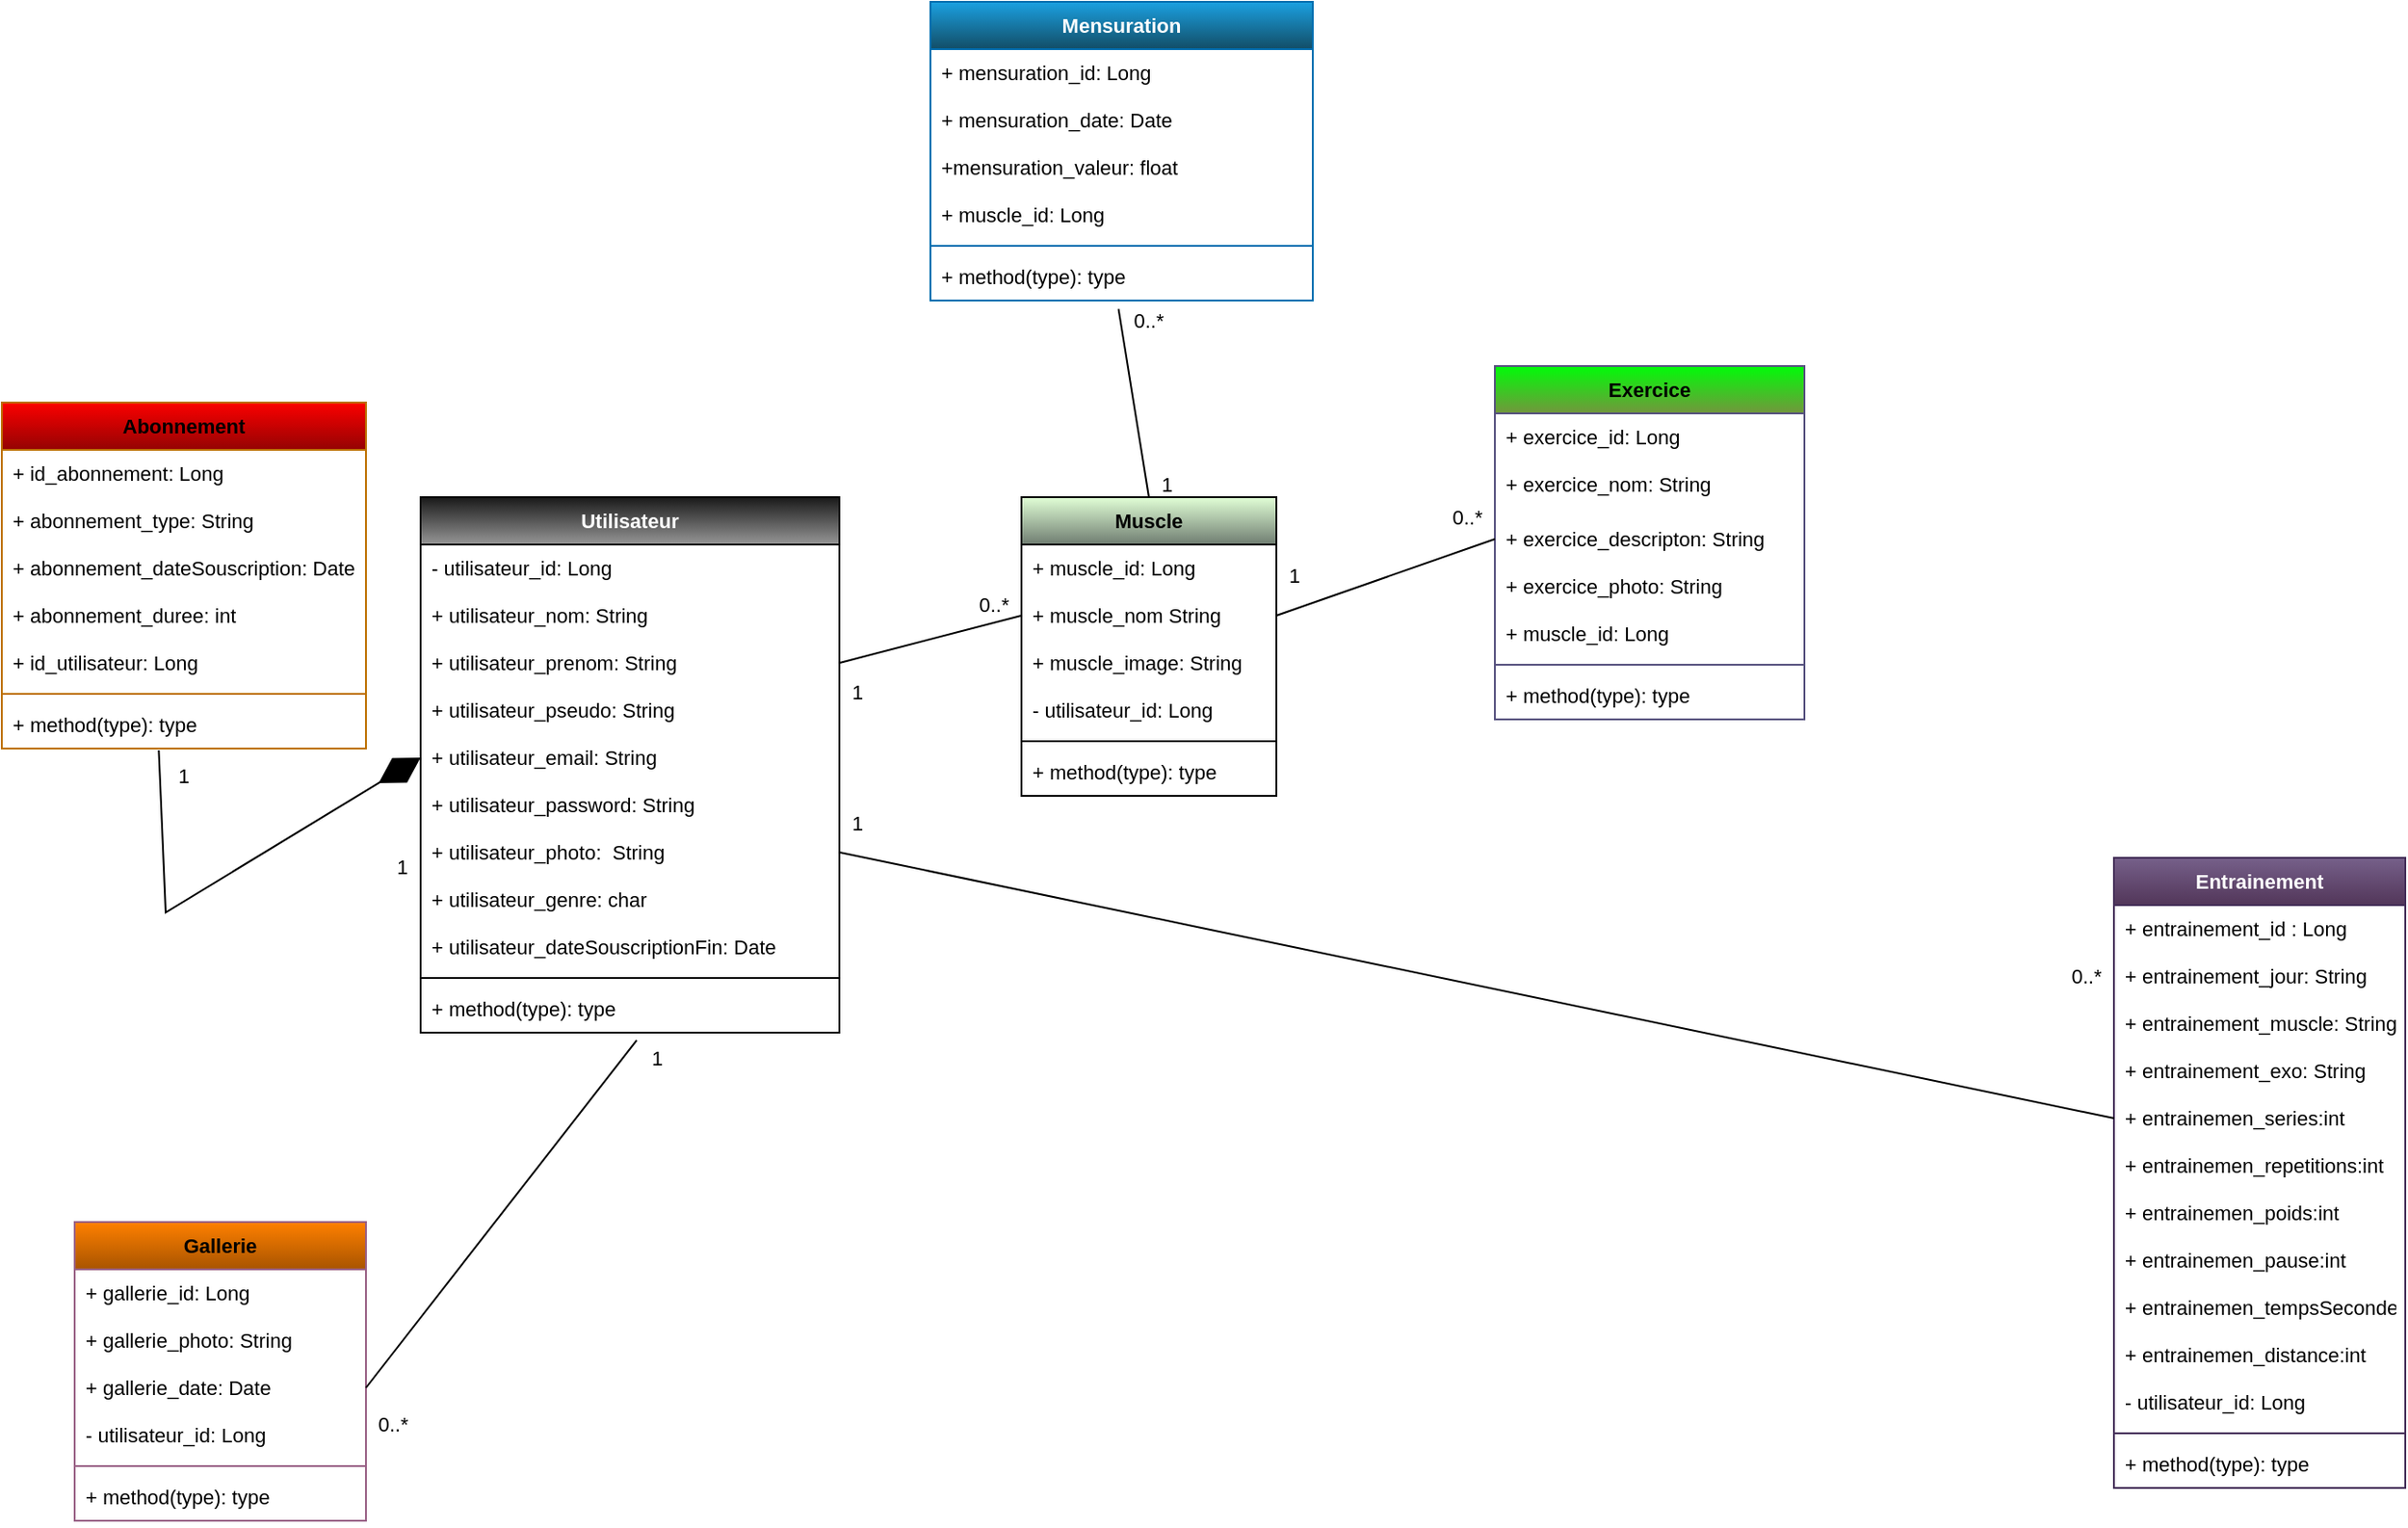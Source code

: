<mxfile version="20.8.16" type="device"><diagram name="Page-1" id="GtJq1-gi2OG3j1ui8bxU"><mxGraphModel dx="1003" dy="1511" grid="1" gridSize="10" guides="1" tooltips="1" connect="1" arrows="1" fold="1" page="1" pageScale="1" pageWidth="1600" pageHeight="900" math="0" shadow="0"><root><mxCell id="0"/><mxCell id="1" parent="0"/><mxCell id="TCny6famTb7XUTwZRdns-1" value="Utilisateur" style="swimlane;fontStyle=1;align=center;verticalAlign=top;childLayout=stackLayout;horizontal=1;startSize=26;horizontalStack=0;resizeParent=1;resizeParentMax=0;resizeLast=0;collapsible=1;marginBottom=0;fontSize=11;labelBackgroundColor=none;labelBorderColor=none;fillColor=#191919;fontColor=#FFFFFF;gradientColor=#969696;" parent="1" vertex="1"><mxGeometry x="280" y="82" width="230" height="294" as="geometry"><mxRectangle x="230" y="80" width="100" height="30" as="alternateBounds"/></mxGeometry></mxCell><mxCell id="TCny6famTb7XUTwZRdns-2" value="- utilisateur_id: Long" style="text;strokeColor=none;fillColor=none;align=left;verticalAlign=top;spacingLeft=4;spacingRight=4;overflow=hidden;rotatable=0;points=[[0,0.5],[1,0.5]];portConstraint=eastwest;fontSize=11;" parent="TCny6famTb7XUTwZRdns-1" vertex="1"><mxGeometry y="26" width="230" height="26" as="geometry"/></mxCell><mxCell id="TCny6famTb7XUTwZRdns-3" value="+ utilisateur_nom: String" style="text;strokeColor=none;fillColor=none;align=left;verticalAlign=top;spacingLeft=4;spacingRight=4;overflow=hidden;rotatable=0;points=[[0,0.5],[1,0.5]];portConstraint=eastwest;fontSize=11;" parent="TCny6famTb7XUTwZRdns-1" vertex="1"><mxGeometry y="52" width="230" height="26" as="geometry"/></mxCell><mxCell id="TCny6famTb7XUTwZRdns-4" value="+ utilisateur_prenom: String" style="text;strokeColor=none;fillColor=none;align=left;verticalAlign=top;spacingLeft=4;spacingRight=4;overflow=hidden;rotatable=0;points=[[0,0.5],[1,0.5]];portConstraint=eastwest;fontSize=11;" parent="TCny6famTb7XUTwZRdns-1" vertex="1"><mxGeometry y="78" width="230" height="26" as="geometry"/></mxCell><mxCell id="TCny6famTb7XUTwZRdns-5" value="+ utilisateur_pseudo: String" style="text;strokeColor=none;fillColor=none;align=left;verticalAlign=top;spacingLeft=4;spacingRight=4;overflow=hidden;rotatable=0;points=[[0,0.5],[1,0.5]];portConstraint=eastwest;fontSize=11;" parent="TCny6famTb7XUTwZRdns-1" vertex="1"><mxGeometry y="104" width="230" height="26" as="geometry"/></mxCell><mxCell id="TCny6famTb7XUTwZRdns-6" value="+ utilisateur_email: String" style="text;strokeColor=none;fillColor=none;align=left;verticalAlign=top;spacingLeft=4;spacingRight=4;overflow=hidden;rotatable=0;points=[[0,0.5],[1,0.5]];portConstraint=eastwest;fontSize=11;" parent="TCny6famTb7XUTwZRdns-1" vertex="1"><mxGeometry y="130" width="230" height="26" as="geometry"/></mxCell><mxCell id="TCny6famTb7XUTwZRdns-8" value="+ utilisateur_password: String" style="text;strokeColor=none;fillColor=none;align=left;verticalAlign=top;spacingLeft=4;spacingRight=4;overflow=hidden;rotatable=0;points=[[0,0.5],[1,0.5]];portConstraint=eastwest;fontSize=11;" parent="TCny6famTb7XUTwZRdns-1" vertex="1"><mxGeometry y="156" width="230" height="26" as="geometry"/></mxCell><mxCell id="TCny6famTb7XUTwZRdns-9" value="+ utilisateur_photo:  String" style="text;strokeColor=none;fillColor=none;align=left;verticalAlign=top;spacingLeft=4;spacingRight=4;overflow=hidden;rotatable=0;points=[[0,0.5],[1,0.5]];portConstraint=eastwest;fontSize=11;" parent="TCny6famTb7XUTwZRdns-1" vertex="1"><mxGeometry y="182" width="230" height="26" as="geometry"/></mxCell><mxCell id="TCny6famTb7XUTwZRdns-10" value="+ utilisateur_genre: char" style="text;strokeColor=none;fillColor=none;align=left;verticalAlign=top;spacingLeft=4;spacingRight=4;overflow=hidden;rotatable=0;points=[[0,0.5],[1,0.5]];portConstraint=eastwest;fontSize=11;" parent="TCny6famTb7XUTwZRdns-1" vertex="1"><mxGeometry y="208" width="230" height="26" as="geometry"/></mxCell><mxCell id="TCny6famTb7XUTwZRdns-11" value="+ utilisateur_dateSouscriptionFin: Date" style="text;strokeColor=none;fillColor=none;align=left;verticalAlign=top;spacingLeft=4;spacingRight=4;overflow=hidden;rotatable=0;points=[[0,0.5],[1,0.5]];portConstraint=eastwest;labelBackgroundColor=#FFFFFF;labelBorderColor=none;fontSize=11;fontColor=#000000;" parent="TCny6famTb7XUTwZRdns-1" vertex="1"><mxGeometry y="234" width="230" height="26" as="geometry"/></mxCell><mxCell id="TCny6famTb7XUTwZRdns-12" value="" style="line;strokeWidth=1;fillColor=none;align=left;verticalAlign=middle;spacingTop=-1;spacingLeft=3;spacingRight=3;rotatable=0;labelPosition=right;points=[];portConstraint=eastwest;strokeColor=inherit;fontSize=11;" parent="TCny6famTb7XUTwZRdns-1" vertex="1"><mxGeometry y="260" width="230" height="8" as="geometry"/></mxCell><mxCell id="TCny6famTb7XUTwZRdns-13" value="+ method(type): type" style="text;strokeColor=none;fillColor=none;align=left;verticalAlign=top;spacingLeft=4;spacingRight=4;overflow=hidden;rotatable=0;points=[[0,0.5],[1,0.5]];portConstraint=eastwest;fontSize=11;" parent="TCny6famTb7XUTwZRdns-1" vertex="1"><mxGeometry y="268" width="230" height="26" as="geometry"/></mxCell><mxCell id="TCny6famTb7XUTwZRdns-14" value="Abonnement" style="swimlane;fontStyle=1;align=center;verticalAlign=top;childLayout=stackLayout;horizontal=1;startSize=26;horizontalStack=0;resizeParent=1;resizeParentMax=0;resizeLast=0;collapsible=1;marginBottom=0;fillColor=#FC0000;strokeColor=#BD7000;fontColor=#000000;gradientColor=#940303;fontSize=11;" parent="1" vertex="1"><mxGeometry x="50" y="30" width="200" height="190" as="geometry"/></mxCell><mxCell id="TCny6famTb7XUTwZRdns-15" value="+ id_abonnement: Long" style="text;strokeColor=none;fillColor=none;align=left;verticalAlign=top;spacingLeft=4;spacingRight=4;overflow=hidden;rotatable=0;points=[[0,0.5],[1,0.5]];portConstraint=eastwest;fontSize=11;" parent="TCny6famTb7XUTwZRdns-14" vertex="1"><mxGeometry y="26" width="200" height="26" as="geometry"/></mxCell><mxCell id="TCny6famTb7XUTwZRdns-16" value="+ abonnement_type: String" style="text;strokeColor=none;fillColor=none;align=left;verticalAlign=top;spacingLeft=4;spacingRight=4;overflow=hidden;rotatable=0;points=[[0,0.5],[1,0.5]];portConstraint=eastwest;fontSize=11;" parent="TCny6famTb7XUTwZRdns-14" vertex="1"><mxGeometry y="52" width="200" height="26" as="geometry"/></mxCell><mxCell id="TCny6famTb7XUTwZRdns-17" value="+ abonnement_dateSouscription: Date" style="text;strokeColor=none;fillColor=none;align=left;verticalAlign=top;spacingLeft=4;spacingRight=4;overflow=hidden;rotatable=0;points=[[0,0.5],[1,0.5]];portConstraint=eastwest;labelBackgroundColor=#FFFFFF;labelBorderColor=none;fontSize=11;fontColor=#000000;" parent="TCny6famTb7XUTwZRdns-14" vertex="1"><mxGeometry y="78" width="200" height="26" as="geometry"/></mxCell><mxCell id="TCny6famTb7XUTwZRdns-18" value="+ abonnement_duree: int" style="text;strokeColor=none;fillColor=none;align=left;verticalAlign=top;spacingLeft=4;spacingRight=4;overflow=hidden;rotatable=0;points=[[0,0.5],[1,0.5]];portConstraint=eastwest;labelBackgroundColor=#FFFFFF;labelBorderColor=none;fontSize=11;fontColor=#000000;" parent="TCny6famTb7XUTwZRdns-14" vertex="1"><mxGeometry y="104" width="200" height="26" as="geometry"/></mxCell><mxCell id="TCny6famTb7XUTwZRdns-19" value="+ id_utilisateur: Long" style="text;strokeColor=none;fillColor=none;align=left;verticalAlign=top;spacingLeft=4;spacingRight=4;overflow=hidden;rotatable=0;points=[[0,0.5],[1,0.5]];portConstraint=eastwest;fontSize=11;" parent="TCny6famTb7XUTwZRdns-14" vertex="1"><mxGeometry y="130" width="200" height="26" as="geometry"/></mxCell><mxCell id="TCny6famTb7XUTwZRdns-20" value="" style="line;strokeWidth=1;fillColor=none;align=left;verticalAlign=middle;spacingTop=-1;spacingLeft=3;spacingRight=3;rotatable=0;labelPosition=right;points=[];portConstraint=eastwest;strokeColor=inherit;fontSize=11;" parent="TCny6famTb7XUTwZRdns-14" vertex="1"><mxGeometry y="156" width="200" height="8" as="geometry"/></mxCell><mxCell id="TCny6famTb7XUTwZRdns-21" value="+ method(type): type" style="text;strokeColor=none;fillColor=none;align=left;verticalAlign=top;spacingLeft=4;spacingRight=4;overflow=hidden;rotatable=0;points=[[0,0.5],[1,0.5]];portConstraint=eastwest;fontSize=11;" parent="TCny6famTb7XUTwZRdns-14" vertex="1"><mxGeometry y="164" width="200" height="26" as="geometry"/></mxCell><mxCell id="TCny6famTb7XUTwZRdns-22" value="Gallerie" style="swimlane;fontStyle=1;align=center;verticalAlign=top;childLayout=stackLayout;horizontal=1;startSize=26;horizontalStack=0;resizeParent=1;resizeParentMax=0;resizeLast=0;collapsible=1;marginBottom=0;fillColor=#FF8000;strokeColor=#996185;gradientColor=#A85400;fontSize=11;" parent="1" vertex="1"><mxGeometry x="90" y="480" width="160" height="164" as="geometry"/></mxCell><mxCell id="TCny6famTb7XUTwZRdns-23" value="+ gallerie_id: Long" style="text;strokeColor=none;fillColor=none;align=left;verticalAlign=top;spacingLeft=4;spacingRight=4;overflow=hidden;rotatable=0;points=[[0,0.5],[1,0.5]];portConstraint=eastwest;fontSize=11;" parent="TCny6famTb7XUTwZRdns-22" vertex="1"><mxGeometry y="26" width="160" height="26" as="geometry"/></mxCell><mxCell id="TCny6famTb7XUTwZRdns-24" value="+ gallerie_photo: String" style="text;strokeColor=none;fillColor=none;align=left;verticalAlign=top;spacingLeft=4;spacingRight=4;overflow=hidden;rotatable=0;points=[[0,0.5],[1,0.5]];portConstraint=eastwest;fontSize=11;" parent="TCny6famTb7XUTwZRdns-22" vertex="1"><mxGeometry y="52" width="160" height="26" as="geometry"/></mxCell><mxCell id="TCny6famTb7XUTwZRdns-25" value="+ gallerie_date: Date" style="text;strokeColor=none;fillColor=none;align=left;verticalAlign=top;spacingLeft=4;spacingRight=4;overflow=hidden;rotatable=0;points=[[0,0.5],[1,0.5]];portConstraint=eastwest;fontSize=11;" parent="TCny6famTb7XUTwZRdns-22" vertex="1"><mxGeometry y="78" width="160" height="26" as="geometry"/></mxCell><mxCell id="TCny6famTb7XUTwZRdns-123" value="- utilisateur_id: Long" style="text;strokeColor=none;fillColor=none;align=left;verticalAlign=top;spacingLeft=4;spacingRight=4;overflow=hidden;rotatable=0;points=[[0,0.5],[1,0.5]];portConstraint=eastwest;fontSize=11;" parent="TCny6famTb7XUTwZRdns-22" vertex="1"><mxGeometry y="104" width="160" height="26" as="geometry"/></mxCell><mxCell id="TCny6famTb7XUTwZRdns-27" value="" style="line;strokeWidth=1;fillColor=none;align=left;verticalAlign=middle;spacingTop=-1;spacingLeft=3;spacingRight=3;rotatable=0;labelPosition=right;points=[];portConstraint=eastwest;strokeColor=inherit;fontSize=11;" parent="TCny6famTb7XUTwZRdns-22" vertex="1"><mxGeometry y="130" width="160" height="8" as="geometry"/></mxCell><mxCell id="TCny6famTb7XUTwZRdns-28" value="+ method(type): type" style="text;strokeColor=none;fillColor=none;align=left;verticalAlign=top;spacingLeft=4;spacingRight=4;overflow=hidden;rotatable=0;points=[[0,0.5],[1,0.5]];portConstraint=eastwest;fontSize=11;" parent="TCny6famTb7XUTwZRdns-22" vertex="1"><mxGeometry y="138" width="160" height="26" as="geometry"/></mxCell><mxCell id="TCny6famTb7XUTwZRdns-47" value="Entrainement" style="swimlane;fontStyle=1;align=center;verticalAlign=top;childLayout=stackLayout;horizontal=1;startSize=26;horizontalStack=0;resizeParent=1;resizeParentMax=0;resizeLast=0;collapsible=1;marginBottom=0;fillColor=#76608A;fontColor=#ffffff;strokeColor=#432D57;gradientColor=#523659;fontSize=11;" parent="1" vertex="1"><mxGeometry x="1210" y="280" width="160" height="346" as="geometry"/></mxCell><mxCell id="TCny6famTb7XUTwZRdns-48" value="+ entrainement_id : Long" style="text;strokeColor=none;fillColor=none;align=left;verticalAlign=top;spacingLeft=4;spacingRight=4;overflow=hidden;rotatable=0;points=[[0,0.5],[1,0.5]];portConstraint=eastwest;fontSize=11;" parent="TCny6famTb7XUTwZRdns-47" vertex="1"><mxGeometry y="26" width="160" height="26" as="geometry"/></mxCell><mxCell id="TCny6famTb7XUTwZRdns-49" value="+ entrainement_jour: String" style="text;strokeColor=none;fillColor=none;align=left;verticalAlign=top;spacingLeft=4;spacingRight=4;overflow=hidden;rotatable=0;points=[[0,0.5],[1,0.5]];portConstraint=eastwest;fontSize=11;" parent="TCny6famTb7XUTwZRdns-47" vertex="1"><mxGeometry y="52" width="160" height="26" as="geometry"/></mxCell><mxCell id="eXZTXSja8pm-7ieXgw4r-3" value="+ entrainement_muscle: String" style="text;strokeColor=none;fillColor=none;align=left;verticalAlign=top;spacingLeft=4;spacingRight=4;overflow=hidden;rotatable=0;points=[[0,0.5],[1,0.5]];portConstraint=eastwest;fontSize=11;" vertex="1" parent="TCny6famTb7XUTwZRdns-47"><mxGeometry y="78" width="160" height="26" as="geometry"/></mxCell><mxCell id="eXZTXSja8pm-7ieXgw4r-4" value="+ entrainement_exo: String" style="text;strokeColor=none;fillColor=none;align=left;verticalAlign=top;spacingLeft=4;spacingRight=4;overflow=hidden;rotatable=0;points=[[0,0.5],[1,0.5]];portConstraint=eastwest;fontSize=11;" vertex="1" parent="TCny6famTb7XUTwZRdns-47"><mxGeometry y="104" width="160" height="26" as="geometry"/></mxCell><mxCell id="TCny6famTb7XUTwZRdns-61" value="+ entrainemen_series:int" style="text;strokeColor=none;fillColor=none;align=left;verticalAlign=top;spacingLeft=4;spacingRight=4;overflow=hidden;rotatable=0;points=[[0,0.5],[1,0.5]];portConstraint=eastwest;fontSize=11;" parent="TCny6famTb7XUTwZRdns-47" vertex="1"><mxGeometry y="130" width="160" height="26" as="geometry"/></mxCell><mxCell id="TCny6famTb7XUTwZRdns-62" value="+ entrainemen_repetitions:int" style="text;strokeColor=none;fillColor=none;align=left;verticalAlign=top;spacingLeft=4;spacingRight=4;overflow=hidden;rotatable=0;points=[[0,0.5],[1,0.5]];portConstraint=eastwest;fontSize=11;" parent="TCny6famTb7XUTwZRdns-47" vertex="1"><mxGeometry y="156" width="160" height="26" as="geometry"/></mxCell><mxCell id="TCny6famTb7XUTwZRdns-60" value="+ entrainemen_poids:int" style="text;strokeColor=none;fillColor=none;align=left;verticalAlign=top;spacingLeft=4;spacingRight=4;overflow=hidden;rotatable=0;points=[[0,0.5],[1,0.5]];portConstraint=eastwest;fontSize=11;" parent="TCny6famTb7XUTwZRdns-47" vertex="1"><mxGeometry y="182" width="160" height="26" as="geometry"/></mxCell><mxCell id="TCny6famTb7XUTwZRdns-63" value="+ entrainemen_pause:int" style="text;strokeColor=none;fillColor=none;align=left;verticalAlign=top;spacingLeft=4;spacingRight=4;overflow=hidden;rotatable=0;points=[[0,0.5],[1,0.5]];portConstraint=eastwest;fontSize=11;" parent="TCny6famTb7XUTwZRdns-47" vertex="1"><mxGeometry y="208" width="160" height="26" as="geometry"/></mxCell><mxCell id="TCny6famTb7XUTwZRdns-64" value="+ entrainemen_tempsSecondes:int" style="text;strokeColor=none;fillColor=none;align=left;verticalAlign=top;spacingLeft=4;spacingRight=4;overflow=hidden;rotatable=0;points=[[0,0.5],[1,0.5]];portConstraint=eastwest;fontSize=11;" parent="TCny6famTb7XUTwZRdns-47" vertex="1"><mxGeometry y="234" width="160" height="26" as="geometry"/></mxCell><mxCell id="TCny6famTb7XUTwZRdns-65" value="+ entrainemen_distance:int" style="text;strokeColor=none;fillColor=none;align=left;verticalAlign=top;spacingLeft=4;spacingRight=4;overflow=hidden;rotatable=0;points=[[0,0.5],[1,0.5]];portConstraint=eastwest;fontSize=11;" parent="TCny6famTb7XUTwZRdns-47" vertex="1"><mxGeometry y="260" width="160" height="26" as="geometry"/></mxCell><mxCell id="eXZTXSja8pm-7ieXgw4r-2" value="- utilisateur_id: Long" style="text;strokeColor=none;fillColor=none;align=left;verticalAlign=top;spacingLeft=4;spacingRight=4;overflow=hidden;rotatable=0;points=[[0,0.5],[1,0.5]];portConstraint=eastwest;fontSize=11;" vertex="1" parent="TCny6famTb7XUTwZRdns-47"><mxGeometry y="286" width="160" height="26" as="geometry"/></mxCell><mxCell id="TCny6famTb7XUTwZRdns-55" value="" style="line;strokeWidth=1;fillColor=none;align=left;verticalAlign=middle;spacingTop=-1;spacingLeft=3;spacingRight=3;rotatable=0;labelPosition=right;points=[];portConstraint=eastwest;strokeColor=inherit;fontSize=11;" parent="TCny6famTb7XUTwZRdns-47" vertex="1"><mxGeometry y="312" width="160" height="8" as="geometry"/></mxCell><mxCell id="TCny6famTb7XUTwZRdns-56" value="+ method(type): type" style="text;strokeColor=none;fillColor=none;align=left;verticalAlign=top;spacingLeft=4;spacingRight=4;overflow=hidden;rotatable=0;points=[[0,0.5],[1,0.5]];portConstraint=eastwest;fontSize=11;" parent="TCny6famTb7XUTwZRdns-47" vertex="1"><mxGeometry y="320" width="160" height="26" as="geometry"/></mxCell><mxCell id="TCny6famTb7XUTwZRdns-68" value="Exercice" style="swimlane;fontStyle=1;align=center;verticalAlign=top;childLayout=stackLayout;horizontal=1;startSize=26;horizontalStack=0;resizeParent=1;resizeParentMax=0;resizeLast=0;collapsible=1;marginBottom=0;fillColor=#00FC08;strokeColor=#56517e;gradientColor=#73963D;fontSize=11;" parent="1" vertex="1"><mxGeometry x="870" y="10" width="170" height="194" as="geometry"/></mxCell><mxCell id="TCny6famTb7XUTwZRdns-69" value="+ exercice_id: Long" style="text;strokeColor=none;fillColor=none;align=left;verticalAlign=top;spacingLeft=4;spacingRight=4;overflow=hidden;rotatable=0;points=[[0,0.5],[1,0.5]];portConstraint=eastwest;fontSize=11;" parent="TCny6famTb7XUTwZRdns-68" vertex="1"><mxGeometry y="26" width="170" height="26" as="geometry"/></mxCell><mxCell id="TCny6famTb7XUTwZRdns-70" value="+ exercice_nom: String" style="text;strokeColor=none;fillColor=none;align=left;verticalAlign=top;spacingLeft=4;spacingRight=4;overflow=hidden;rotatable=0;points=[[0,0.5],[1,0.5]];portConstraint=eastwest;fontSize=11;" parent="TCny6famTb7XUTwZRdns-68" vertex="1"><mxGeometry y="52" width="170" height="30" as="geometry"/></mxCell><mxCell id="TCny6famTb7XUTwZRdns-71" value="+ exercice_descripton: String" style="text;strokeColor=none;fillColor=none;align=left;verticalAlign=top;spacingLeft=4;spacingRight=4;overflow=hidden;rotatable=0;points=[[0,0.5],[1,0.5]];portConstraint=eastwest;fontSize=11;" parent="TCny6famTb7XUTwZRdns-68" vertex="1"><mxGeometry y="82" width="170" height="26" as="geometry"/></mxCell><mxCell id="TCny6famTb7XUTwZRdns-72" value="+ exercice_photo: String&#10;" style="text;strokeColor=none;fillColor=none;align=left;verticalAlign=top;spacingLeft=4;spacingRight=4;overflow=hidden;rotatable=0;points=[[0,0.5],[1,0.5]];portConstraint=eastwest;fontSize=11;" parent="TCny6famTb7XUTwZRdns-68" vertex="1"><mxGeometry y="108" width="170" height="26" as="geometry"/></mxCell><mxCell id="TCny6famTb7XUTwZRdns-120" value="+ muscle_id: Long" style="text;strokeColor=none;fillColor=none;align=left;verticalAlign=top;spacingLeft=4;spacingRight=4;overflow=hidden;rotatable=0;points=[[0,0.5],[1,0.5]];portConstraint=eastwest;fontSize=11;" parent="TCny6famTb7XUTwZRdns-68" vertex="1"><mxGeometry y="134" width="170" height="26" as="geometry"/></mxCell><mxCell id="TCny6famTb7XUTwZRdns-75" value="" style="line;strokeWidth=1;fillColor=none;align=left;verticalAlign=middle;spacingTop=-1;spacingLeft=3;spacingRight=3;rotatable=0;labelPosition=right;points=[];portConstraint=eastwest;strokeColor=inherit;fontSize=11;" parent="TCny6famTb7XUTwZRdns-68" vertex="1"><mxGeometry y="160" width="170" height="8" as="geometry"/></mxCell><mxCell id="TCny6famTb7XUTwZRdns-76" value="+ method(type): type" style="text;strokeColor=none;fillColor=none;align=left;verticalAlign=top;spacingLeft=4;spacingRight=4;overflow=hidden;rotatable=0;points=[[0,0.5],[1,0.5]];portConstraint=eastwest;fontSize=11;" parent="TCny6famTb7XUTwZRdns-68" vertex="1"><mxGeometry y="168" width="170" height="26" as="geometry"/></mxCell><mxCell id="TCny6famTb7XUTwZRdns-77" value="Muscle" style="swimlane;fontStyle=1;align=center;verticalAlign=top;childLayout=stackLayout;horizontal=1;startSize=26;horizontalStack=0;resizeParent=1;resizeParentMax=0;resizeLast=0;collapsible=1;marginBottom=0;fillColor=#E1FFD6;gradientColor=#6F7D71;fontSize=11;" parent="1" vertex="1"><mxGeometry x="610" y="82" width="140" height="164" as="geometry"/></mxCell><mxCell id="TCny6famTb7XUTwZRdns-78" value="+ muscle_id: Long" style="text;strokeColor=none;fillColor=none;align=left;verticalAlign=top;spacingLeft=4;spacingRight=4;overflow=hidden;rotatable=0;points=[[0,0.5],[1,0.5]];portConstraint=eastwest;fontSize=11;" parent="TCny6famTb7XUTwZRdns-77" vertex="1"><mxGeometry y="26" width="140" height="26" as="geometry"/></mxCell><mxCell id="TCny6famTb7XUTwZRdns-79" value="+ muscle_nom String" style="text;strokeColor=none;fillColor=none;align=left;verticalAlign=top;spacingLeft=4;spacingRight=4;overflow=hidden;rotatable=0;points=[[0,0.5],[1,0.5]];portConstraint=eastwest;fontSize=11;" parent="TCny6famTb7XUTwZRdns-77" vertex="1"><mxGeometry y="52" width="140" height="26" as="geometry"/></mxCell><mxCell id="TCny6famTb7XUTwZRdns-80" value="+ muscle_image: String" style="text;strokeColor=none;fillColor=none;align=left;verticalAlign=top;spacingLeft=4;spacingRight=4;overflow=hidden;rotatable=0;points=[[0,0.5],[1,0.5]];portConstraint=eastwest;fontSize=11;" parent="TCny6famTb7XUTwZRdns-77" vertex="1"><mxGeometry y="78" width="140" height="26" as="geometry"/></mxCell><mxCell id="TCny6famTb7XUTwZRdns-121" value="- utilisateur_id: Long" style="text;strokeColor=none;fillColor=none;align=left;verticalAlign=top;spacingLeft=4;spacingRight=4;overflow=hidden;rotatable=0;points=[[0,0.5],[1,0.5]];portConstraint=eastwest;fontSize=11;" parent="TCny6famTb7XUTwZRdns-77" vertex="1"><mxGeometry y="104" width="140" height="26" as="geometry"/></mxCell><mxCell id="TCny6famTb7XUTwZRdns-81" value="" style="line;strokeWidth=1;fillColor=none;align=left;verticalAlign=middle;spacingTop=-1;spacingLeft=3;spacingRight=3;rotatable=0;labelPosition=right;points=[];portConstraint=eastwest;strokeColor=inherit;fontSize=11;" parent="TCny6famTb7XUTwZRdns-77" vertex="1"><mxGeometry y="130" width="140" height="8" as="geometry"/></mxCell><mxCell id="TCny6famTb7XUTwZRdns-82" value="+ method(type): type" style="text;strokeColor=none;fillColor=none;align=left;verticalAlign=top;spacingLeft=4;spacingRight=4;overflow=hidden;rotatable=0;points=[[0,0.5],[1,0.5]];portConstraint=eastwest;fontSize=11;" parent="TCny6famTb7XUTwZRdns-77" vertex="1"><mxGeometry y="138" width="140" height="26" as="geometry"/></mxCell><mxCell id="TCny6famTb7XUTwZRdns-83" value="" style="endArrow=none;html=1;rounded=0;fontSize=11;fontColor=default;exitX=0;exitY=0.5;exitDx=0;exitDy=0;entryX=1;entryY=0.5;entryDx=0;entryDy=0;" parent="1" source="TCny6famTb7XUTwZRdns-79" target="TCny6famTb7XUTwZRdns-4" edge="1"><mxGeometry width="50" height="50" relative="1" as="geometry"><mxPoint x="1465" y="660" as="sourcePoint"/><mxPoint x="1465.51" y="519.872" as="targetPoint"/></mxGeometry></mxCell><mxCell id="TCny6famTb7XUTwZRdns-84" value="" style="endArrow=none;html=1;rounded=0;entryX=1;entryY=0.5;entryDx=0;entryDy=0;exitX=0;exitY=0.5;exitDx=0;exitDy=0;" parent="1" source="TCny6famTb7XUTwZRdns-71" target="TCny6famTb7XUTwZRdns-79" edge="1"><mxGeometry width="50" height="50" relative="1" as="geometry"><mxPoint x="880" y="380" as="sourcePoint"/><mxPoint x="930" y="330" as="targetPoint"/></mxGeometry></mxCell><mxCell id="TCny6famTb7XUTwZRdns-85" value="" style="endArrow=none;html=1;rounded=0;entryX=0;entryY=0.5;entryDx=0;entryDy=0;exitX=1;exitY=0.5;exitDx=0;exitDy=0;" parent="1" source="TCny6famTb7XUTwZRdns-9" target="TCny6famTb7XUTwZRdns-61" edge="1"><mxGeometry width="50" height="50" relative="1" as="geometry"><mxPoint x="870" y="365" as="sourcePoint"/><mxPoint x="930" y="330" as="targetPoint"/></mxGeometry></mxCell><mxCell id="TCny6famTb7XUTwZRdns-86" value="" style="endArrow=none;html=1;rounded=0;exitX=1;exitY=0.5;exitDx=0;exitDy=0;entryX=0.516;entryY=1.162;entryDx=0;entryDy=0;entryPerimeter=0;" parent="1" source="TCny6famTb7XUTwZRdns-25" target="TCny6famTb7XUTwZRdns-13" edge="1"><mxGeometry width="50" height="50" relative="1" as="geometry"><mxPoint x="400" y="480" as="sourcePoint"/><mxPoint x="450" y="430" as="targetPoint"/></mxGeometry></mxCell><mxCell id="TCny6famTb7XUTwZRdns-87" value="" style="endArrow=diamondThin;endFill=1;endSize=24;html=1;rounded=0;entryX=0;entryY=0.5;entryDx=0;entryDy=0;fontSize=11;exitX=0.431;exitY=1.039;exitDx=0;exitDy=0;exitPerimeter=0;" parent="1" source="TCny6famTb7XUTwZRdns-21" target="TCny6famTb7XUTwZRdns-6" edge="1"><mxGeometry width="160" relative="1" as="geometry"><mxPoint x="160" y="302" as="sourcePoint"/><mxPoint x="297.93" y="357.458" as="targetPoint"/><Array as="points"><mxPoint x="140" y="310"/></Array></mxGeometry></mxCell><mxCell id="TCny6famTb7XUTwZRdns-89" value="1" style="text;html=1;strokeColor=none;fillColor=none;align=center;verticalAlign=middle;whiteSpace=wrap;rounded=0;fontSize=11;" parent="1" vertex="1"><mxGeometry x="400" y="375" width="20" height="30" as="geometry"/></mxCell><mxCell id="TCny6famTb7XUTwZRdns-91" value="1" style="text;html=1;strokeColor=none;fillColor=none;align=center;verticalAlign=middle;whiteSpace=wrap;rounded=0;fontSize=11;" parent="1" vertex="1"><mxGeometry x="510" y="246" width="20" height="30" as="geometry"/></mxCell><mxCell id="TCny6famTb7XUTwZRdns-92" value="1" style="text;html=1;strokeColor=none;fillColor=none;align=center;verticalAlign=middle;whiteSpace=wrap;rounded=0;fontSize=11;" parent="1" vertex="1"><mxGeometry x="510" y="174" width="20" height="30" as="geometry"/></mxCell><mxCell id="TCny6famTb7XUTwZRdns-93" value="1" style="text;html=1;strokeColor=none;fillColor=none;align=center;verticalAlign=middle;whiteSpace=wrap;rounded=0;fontSize=11;" parent="1" vertex="1"><mxGeometry x="260" y="270" width="20" height="30" as="geometry"/></mxCell><mxCell id="TCny6famTb7XUTwZRdns-94" value="1" style="text;html=1;strokeColor=none;fillColor=none;align=center;verticalAlign=middle;whiteSpace=wrap;rounded=0;fontSize=11;" parent="1" vertex="1"><mxGeometry x="750" y="110" width="20" height="30" as="geometry"/></mxCell><mxCell id="TCny6famTb7XUTwZRdns-95" value="0..*" style="text;html=1;strokeColor=none;fillColor=none;align=center;verticalAlign=middle;whiteSpace=wrap;rounded=0;fontSize=11;" parent="1" vertex="1"><mxGeometry x="580" y="130" width="30" height="21" as="geometry"/></mxCell><mxCell id="TCny6famTb7XUTwZRdns-96" value="0..*" style="text;html=1;strokeColor=none;fillColor=none;align=center;verticalAlign=middle;whiteSpace=wrap;rounded=0;fontSize=11;" parent="1" vertex="1"><mxGeometry x="840" y="82" width="30" height="21" as="geometry"/></mxCell><mxCell id="TCny6famTb7XUTwZRdns-97" value="0..*" style="text;html=1;strokeColor=none;fillColor=none;align=center;verticalAlign=middle;whiteSpace=wrap;rounded=0;fontSize=11;" parent="1" vertex="1"><mxGeometry x="1180" y="334.5" width="30" height="21" as="geometry"/></mxCell><mxCell id="TCny6famTb7XUTwZRdns-101" value="1" style="text;html=1;strokeColor=none;fillColor=none;align=center;verticalAlign=middle;whiteSpace=wrap;rounded=0;fontSize=11;" parent="1" vertex="1"><mxGeometry x="140" y="220" width="20" height="30" as="geometry"/></mxCell><mxCell id="TCny6famTb7XUTwZRdns-106" value="Mensuration" style="swimlane;fontStyle=1;align=center;verticalAlign=top;childLayout=stackLayout;horizontal=1;startSize=26;horizontalStack=0;resizeParent=1;resizeParentMax=0;resizeLast=0;collapsible=1;marginBottom=0;fillColor=#1BA1E2;strokeColor=#006EAF;fontColor=#ffffff;gradientColor=#124D66;fontSize=11;" parent="1" vertex="1"><mxGeometry x="560" y="-190" width="210" height="164" as="geometry"/></mxCell><mxCell id="TCny6famTb7XUTwZRdns-107" value="+ mensuration_id: Long" style="text;strokeColor=none;fillColor=none;align=left;verticalAlign=top;spacingLeft=4;spacingRight=4;overflow=hidden;rotatable=0;points=[[0,0.5],[1,0.5]];portConstraint=eastwest;fontSize=11;" parent="TCny6famTb7XUTwZRdns-106" vertex="1"><mxGeometry y="26" width="210" height="26" as="geometry"/></mxCell><mxCell id="TCny6famTb7XUTwZRdns-108" value="+ mensuration_date: Date" style="text;strokeColor=none;fillColor=none;align=left;verticalAlign=top;spacingLeft=4;spacingRight=4;overflow=hidden;rotatable=0;points=[[0,0.5],[1,0.5]];portConstraint=eastwest;fontSize=11;" parent="TCny6famTb7XUTwZRdns-106" vertex="1"><mxGeometry y="52" width="210" height="26" as="geometry"/></mxCell><mxCell id="TCny6famTb7XUTwZRdns-109" value="+mensuration_valeur: float" style="text;strokeColor=none;fillColor=none;align=left;verticalAlign=top;spacingLeft=4;spacingRight=4;overflow=hidden;rotatable=0;points=[[0,0.5],[1,0.5]];portConstraint=eastwest;fontSize=11;" parent="TCny6famTb7XUTwZRdns-106" vertex="1"><mxGeometry y="78" width="210" height="26" as="geometry"/></mxCell><mxCell id="TCny6famTb7XUTwZRdns-119" value="+ muscle_id: Long" style="text;strokeColor=none;fillColor=none;align=left;verticalAlign=top;spacingLeft=4;spacingRight=4;overflow=hidden;rotatable=0;points=[[0,0.5],[1,0.5]];portConstraint=eastwest;fontSize=11;" parent="TCny6famTb7XUTwZRdns-106" vertex="1"><mxGeometry y="104" width="210" height="26" as="geometry"/></mxCell><mxCell id="TCny6famTb7XUTwZRdns-112" value="" style="line;strokeWidth=1;fillColor=none;align=left;verticalAlign=middle;spacingTop=-1;spacingLeft=3;spacingRight=3;rotatable=0;labelPosition=right;points=[];portConstraint=eastwest;strokeColor=inherit;fontSize=11;" parent="TCny6famTb7XUTwZRdns-106" vertex="1"><mxGeometry y="130" width="210" height="8" as="geometry"/></mxCell><mxCell id="TCny6famTb7XUTwZRdns-113" value="+ method(type): type" style="text;strokeColor=none;fillColor=none;align=left;verticalAlign=top;spacingLeft=4;spacingRight=4;overflow=hidden;rotatable=0;points=[[0,0.5],[1,0.5]];portConstraint=eastwest;fontSize=11;" parent="TCny6famTb7XUTwZRdns-106" vertex="1"><mxGeometry y="138" width="210" height="26" as="geometry"/></mxCell><mxCell id="TCny6famTb7XUTwZRdns-114" value="" style="endArrow=none;html=1;rounded=0;exitX=0.5;exitY=0;exitDx=0;exitDy=0;entryX=0.492;entryY=1.182;entryDx=0;entryDy=0;entryPerimeter=0;" parent="1" source="TCny6famTb7XUTwZRdns-77" target="TCny6famTb7XUTwZRdns-113" edge="1"><mxGeometry width="50" height="50" relative="1" as="geometry"><mxPoint x="575" y="560" as="sourcePoint"/><mxPoint x="520" y="451" as="targetPoint"/></mxGeometry></mxCell><mxCell id="TCny6famTb7XUTwZRdns-115" value="1" style="text;html=1;strokeColor=none;fillColor=none;align=center;verticalAlign=middle;whiteSpace=wrap;rounded=0;fontSize=11;" parent="1" vertex="1"><mxGeometry x="680" y="60" width="20" height="30" as="geometry"/></mxCell><mxCell id="TCny6famTb7XUTwZRdns-116" value="0..*" style="text;html=1;strokeColor=none;fillColor=none;align=center;verticalAlign=middle;whiteSpace=wrap;rounded=0;fontSize=11;" parent="1" vertex="1"><mxGeometry x="665" y="-26" width="30" height="21" as="geometry"/></mxCell><mxCell id="TCny6famTb7XUTwZRdns-124" value="0..*" style="text;html=1;strokeColor=none;fillColor=none;align=center;verticalAlign=middle;whiteSpace=wrap;rounded=0;fontSize=11;" parent="1" vertex="1"><mxGeometry x="250" y="580" width="30" height="21" as="geometry"/></mxCell></root></mxGraphModel></diagram></mxfile>